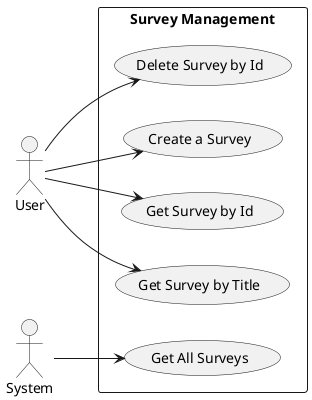 @startuml

left to right direction

actor User
actor System

rectangle "Survey Management" as SurveyManagement {
    usecase "Create a Survey" as UC_CreateSurvey
    usecase "Get All Surveys" as UC_GetAllSurveys
    usecase "Get Survey by Id" as UC_GetSurveyById
    usecase "Get Survey by Title" as UC_GetSurveyByTitle
    usecase "Delete Survey by Id" as UC_DeleteSurvey
}



User --> UC_CreateSurvey
User --> UC_GetSurveyById
User --> UC_GetSurveyByTitle
User --> UC_DeleteSurvey

System --> UC_GetAllSurveys

@enduml
